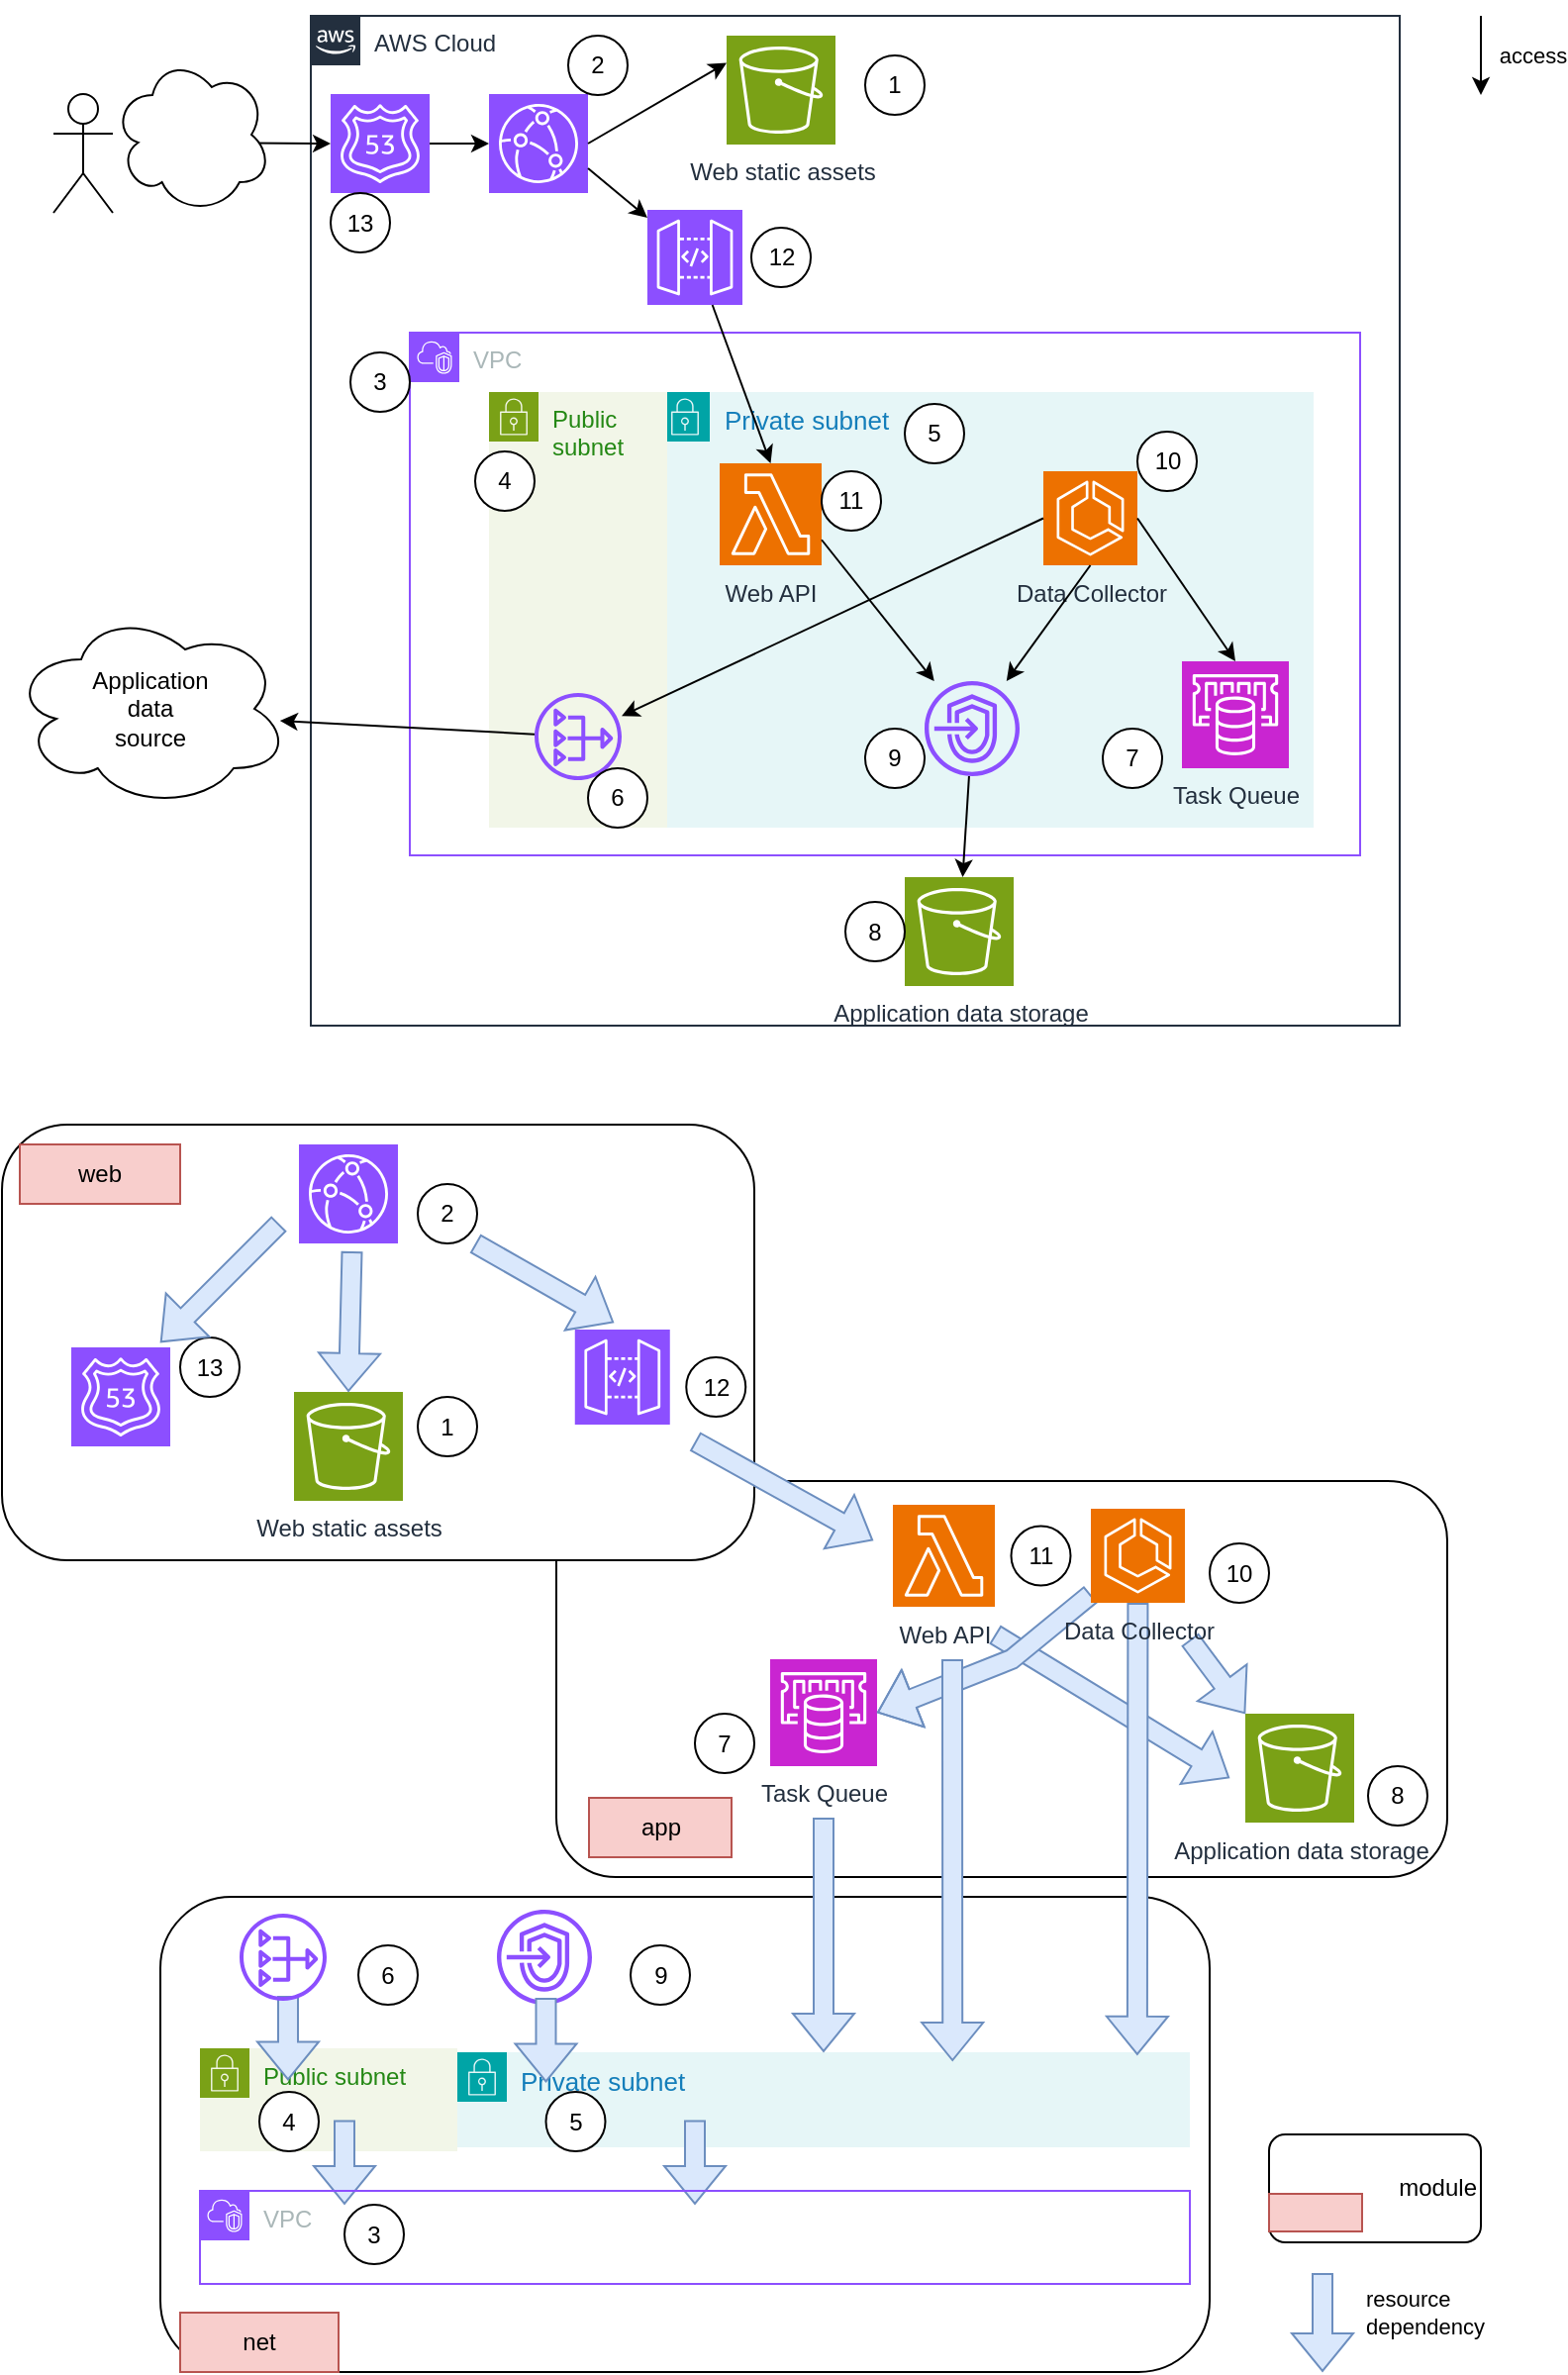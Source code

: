 <mxfile version="26.0.3">
  <diagram name="ページ1" id="hKgGuZQCDKhciT8kaQb7">
    <mxGraphModel dx="1434" dy="892" grid="1" gridSize="10" guides="1" tooltips="1" connect="1" arrows="1" fold="1" page="1" pageScale="1" pageWidth="827" pageHeight="1169" math="0" shadow="0">
      <root>
        <mxCell id="0" />
        <mxCell id="1" parent="0" />
        <mxCell id="pa022KYhptgoJ9Tz1mLA-370" value="" style="rounded=1;whiteSpace=wrap;html=1;" parent="1" vertex="1">
          <mxGeometry x="300" y="780" width="450" height="200" as="geometry" />
        </mxCell>
        <mxCell id="pa022KYhptgoJ9Tz1mLA-366" value="" style="rounded=1;whiteSpace=wrap;html=1;" parent="1" vertex="1">
          <mxGeometry x="100" y="990" width="530" height="240" as="geometry" />
        </mxCell>
        <mxCell id="pa022KYhptgoJ9Tz1mLA-362" value="" style="rounded=1;whiteSpace=wrap;html=1;" parent="1" vertex="1">
          <mxGeometry x="20" y="600" width="380" height="220" as="geometry" />
        </mxCell>
        <mxCell id="pa022KYhptgoJ9Tz1mLA-19" style="edgeStyle=orthogonalEdgeStyle;rounded=0;orthogonalLoop=1;jettySize=auto;html=1;exitX=0.5;exitY=1;exitDx=0;exitDy=0;" parent="1" edge="1">
          <mxGeometry relative="1" as="geometry">
            <mxPoint x="461" y="477" as="sourcePoint" />
            <mxPoint x="461" y="477" as="targetPoint" />
          </mxGeometry>
        </mxCell>
        <mxCell id="pa022KYhptgoJ9Tz1mLA-47" value="Application&lt;div&gt;data&lt;/div&gt;&lt;div&gt;source&lt;/div&gt;" style="ellipse;shape=cloud;whiteSpace=wrap;html=1;" parent="1" vertex="1">
          <mxGeometry x="25" y="340" width="140" height="100" as="geometry" />
        </mxCell>
        <mxCell id="pa022KYhptgoJ9Tz1mLA-84" value="AWS Cloud" style="points=[[0,0],[0.25,0],[0.5,0],[0.75,0],[1,0],[1,0.25],[1,0.5],[1,0.75],[1,1],[0.75,1],[0.5,1],[0.25,1],[0,1],[0,0.75],[0,0.5],[0,0.25]];outlineConnect=0;gradientColor=none;html=1;whiteSpace=wrap;fontSize=12;fontStyle=0;container=1;pointerEvents=0;collapsible=0;recursiveResize=0;shape=mxgraph.aws4.group;grIcon=mxgraph.aws4.group_aws_cloud_alt;strokeColor=#232F3E;fillColor=none;verticalAlign=top;align=left;spacingLeft=30;fontColor=#232F3E;dashed=0;" parent="1" vertex="1">
          <mxGeometry x="176" y="40" width="550" height="510" as="geometry" />
        </mxCell>
        <mxCell id="pa022KYhptgoJ9Tz1mLA-85" value="" style="sketch=0;points=[[0,0,0],[0.25,0,0],[0.5,0,0],[0.75,0,0],[1,0,0],[0,1,0],[0.25,1,0],[0.5,1,0],[0.75,1,0],[1,1,0],[0,0.25,0],[0,0.5,0],[0,0.75,0],[1,0.25,0],[1,0.5,0],[1,0.75,0]];outlineConnect=0;fontColor=#232F3E;fillColor=#8C4FFF;strokeColor=#ffffff;dashed=0;verticalLabelPosition=bottom;verticalAlign=top;align=center;html=1;fontSize=13;fontStyle=0;aspect=fixed;shape=mxgraph.aws4.resourceIcon;resIcon=mxgraph.aws4.cloudfront;" parent="pa022KYhptgoJ9Tz1mLA-84" vertex="1">
          <mxGeometry x="90" y="39.5" width="50" height="50" as="geometry" />
        </mxCell>
        <mxCell id="pa022KYhptgoJ9Tz1mLA-86" value="VPC" style="points=[[0,0],[0.25,0],[0.5,0],[0.75,0],[1,0],[1,0.25],[1,0.5],[1,0.75],[1,1],[0.75,1],[0.5,1],[0.25,1],[0,1],[0,0.75],[0,0.5],[0,0.25]];outlineConnect=0;gradientColor=none;html=1;whiteSpace=wrap;fontSize=12;fontStyle=0;container=1;pointerEvents=0;collapsible=0;recursiveResize=0;shape=mxgraph.aws4.group;grIcon=mxgraph.aws4.group_vpc2;strokeColor=#8C4FFF;fillColor=none;verticalAlign=top;align=left;spacingLeft=30;fontColor=#AAB7B8;dashed=0;" parent="pa022KYhptgoJ9Tz1mLA-84" vertex="1">
          <mxGeometry x="50" y="160" width="480" height="264" as="geometry" />
        </mxCell>
        <mxCell id="pa022KYhptgoJ9Tz1mLA-87" value="Private subnet" style="points=[[0,0],[0.25,0],[0.5,0],[0.75,0],[1,0],[1,0.25],[1,0.5],[1,0.75],[1,1],[0.75,1],[0.5,1],[0.25,1],[0,1],[0,0.75],[0,0.5],[0,0.25]];outlineConnect=0;gradientColor=none;html=1;whiteSpace=wrap;fontSize=13;fontStyle=0;container=1;pointerEvents=0;collapsible=0;recursiveResize=0;shape=mxgraph.aws4.group;grIcon=mxgraph.aws4.group_security_group;grStroke=0;strokeColor=#00A4A6;fillColor=#E6F6F7;verticalAlign=top;align=left;spacingLeft=30;fontColor=#147EBA;dashed=0;" parent="pa022KYhptgoJ9Tz1mLA-86" vertex="1">
          <mxGeometry x="126.5" y="30" width="330" height="220" as="geometry" />
        </mxCell>
        <mxCell id="pa022KYhptgoJ9Tz1mLA-88" value="Data Collector" style="sketch=0;points=[[0,0,0],[0.25,0,0],[0.5,0,0],[0.75,0,0],[1,0,0],[0,1,0],[0.25,1,0],[0.5,1,0],[0.75,1,0],[1,1,0],[0,0.25,0],[0,0.5,0],[0,0.75,0],[1,0.25,0],[1,0.5,0],[1,0.75,0]];outlineConnect=0;fontColor=#232F3E;fillColor=#ED7100;strokeColor=#ffffff;dashed=0;verticalLabelPosition=bottom;verticalAlign=top;align=center;html=1;fontSize=12;fontStyle=0;aspect=fixed;shape=mxgraph.aws4.resourceIcon;resIcon=mxgraph.aws4.ecs;" parent="pa022KYhptgoJ9Tz1mLA-87" vertex="1">
          <mxGeometry x="193.5" y="40" width="47.5" height="47.5" as="geometry" />
        </mxCell>
        <mxCell id="pa022KYhptgoJ9Tz1mLA-89" value="Web API" style="sketch=0;points=[[0,0,0],[0.25,0,0],[0.5,0,0],[0.75,0,0],[1,0,0],[0,1,0],[0.25,1,0],[0.5,1,0],[0.75,1,0],[1,1,0],[0,0.25,0],[0,0.5,0],[0,0.75,0],[1,0.25,0],[1,0.5,0],[1,0.75,0]];outlineConnect=0;fontColor=#232F3E;fillColor=#ED7100;strokeColor=#ffffff;dashed=0;verticalLabelPosition=bottom;verticalAlign=top;align=center;html=1;fontSize=12;fontStyle=0;aspect=fixed;shape=mxgraph.aws4.resourceIcon;resIcon=mxgraph.aws4.lambda;" parent="pa022KYhptgoJ9Tz1mLA-87" vertex="1">
          <mxGeometry x="30" y="36" width="51.5" height="51.5" as="geometry" />
        </mxCell>
        <mxCell id="pa022KYhptgoJ9Tz1mLA-90" value="" style="sketch=0;outlineConnect=0;fontColor=#232F3E;gradientColor=none;fillColor=#8C4FFF;strokeColor=none;dashed=0;verticalLabelPosition=bottom;verticalAlign=top;align=center;html=1;fontSize=12;fontStyle=0;aspect=fixed;pointerEvents=1;shape=mxgraph.aws4.endpoints;" parent="pa022KYhptgoJ9Tz1mLA-87" vertex="1">
          <mxGeometry x="133.5" y="146" width="48" height="48" as="geometry" />
        </mxCell>
        <mxCell id="pa022KYhptgoJ9Tz1mLA-91" value="Task Queue" style="sketch=0;points=[[0,0,0],[0.25,0,0],[0.5,0,0],[0.75,0,0],[1,0,0],[0,1,0],[0.25,1,0],[0.5,1,0],[0.75,1,0],[1,1,0],[0,0.25,0],[0,0.5,0],[0,0.75,0],[1,0.25,0],[1,0.5,0],[1,0.75,0]];outlineConnect=0;fontColor=#232F3E;fillColor=#C925D1;strokeColor=#ffffff;dashed=0;verticalLabelPosition=bottom;verticalAlign=top;align=center;html=1;fontSize=12;fontStyle=0;aspect=fixed;shape=mxgraph.aws4.resourceIcon;resIcon=mxgraph.aws4.elasticache;" parent="pa022KYhptgoJ9Tz1mLA-87" vertex="1">
          <mxGeometry x="263.5" y="136" width="54" height="54" as="geometry" />
        </mxCell>
        <mxCell id="pa022KYhptgoJ9Tz1mLA-92" style="edgeStyle=orthogonalEdgeStyle;rounded=0;orthogonalLoop=1;jettySize=auto;html=1;exitX=0.5;exitY=1;exitDx=0;exitDy=0;exitPerimeter=0;" parent="pa022KYhptgoJ9Tz1mLA-87" source="pa022KYhptgoJ9Tz1mLA-91" target="pa022KYhptgoJ9Tz1mLA-91" edge="1">
          <mxGeometry relative="1" as="geometry" />
        </mxCell>
        <mxCell id="pa022KYhptgoJ9Tz1mLA-93" value="" style="endArrow=classic;html=1;rounded=0;exitX=1;exitY=0.5;exitDx=0;exitDy=0;exitPerimeter=0;entryX=0.5;entryY=0;entryDx=0;entryDy=0;entryPerimeter=0;" parent="pa022KYhptgoJ9Tz1mLA-87" source="pa022KYhptgoJ9Tz1mLA-88" target="pa022KYhptgoJ9Tz1mLA-91" edge="1">
          <mxGeometry width="50" height="50" relative="1" as="geometry">
            <mxPoint x="-26.5" y="96" as="sourcePoint" />
            <mxPoint x="23.5" y="46" as="targetPoint" />
          </mxGeometry>
        </mxCell>
        <mxCell id="pa022KYhptgoJ9Tz1mLA-94" value="" style="endArrow=classic;html=1;rounded=0;exitX=0.5;exitY=1;exitDx=0;exitDy=0;exitPerimeter=0;" parent="pa022KYhptgoJ9Tz1mLA-87" source="pa022KYhptgoJ9Tz1mLA-88" target="pa022KYhptgoJ9Tz1mLA-90" edge="1">
          <mxGeometry width="50" height="50" relative="1" as="geometry">
            <mxPoint x="-26.5" y="96" as="sourcePoint" />
            <mxPoint x="23.5" y="46" as="targetPoint" />
          </mxGeometry>
        </mxCell>
        <mxCell id="pa022KYhptgoJ9Tz1mLA-95" value="" style="endArrow=classic;html=1;rounded=0;exitX=1;exitY=0.75;exitDx=0;exitDy=0;exitPerimeter=0;" parent="pa022KYhptgoJ9Tz1mLA-87" source="pa022KYhptgoJ9Tz1mLA-89" target="pa022KYhptgoJ9Tz1mLA-90" edge="1">
          <mxGeometry width="50" height="50" relative="1" as="geometry">
            <mxPoint x="-26.5" y="96" as="sourcePoint" />
            <mxPoint x="23.5" y="46" as="targetPoint" />
          </mxGeometry>
        </mxCell>
        <mxCell id="pa022KYhptgoJ9Tz1mLA-96" value="5" style="ellipse;whiteSpace=wrap;html=1;aspect=fixed;" parent="pa022KYhptgoJ9Tz1mLA-87" vertex="1">
          <mxGeometry x="123.5" y="6" width="30" height="30" as="geometry" />
        </mxCell>
        <mxCell id="pa022KYhptgoJ9Tz1mLA-97" value="7" style="ellipse;whiteSpace=wrap;html=1;aspect=fixed;" parent="pa022KYhptgoJ9Tz1mLA-87" vertex="1">
          <mxGeometry x="223.5" y="170" width="30" height="30" as="geometry" />
        </mxCell>
        <mxCell id="pa022KYhptgoJ9Tz1mLA-98" value="10" style="ellipse;whiteSpace=wrap;html=1;aspect=fixed;" parent="pa022KYhptgoJ9Tz1mLA-87" vertex="1">
          <mxGeometry x="241" y="20" width="30" height="30" as="geometry" />
        </mxCell>
        <mxCell id="pa022KYhptgoJ9Tz1mLA-99" value="11" style="ellipse;whiteSpace=wrap;html=1;aspect=fixed;" parent="pa022KYhptgoJ9Tz1mLA-87" vertex="1">
          <mxGeometry x="81.5" y="40" width="30" height="30" as="geometry" />
        </mxCell>
        <mxCell id="pa022KYhptgoJ9Tz1mLA-100" value="9" style="ellipse;whiteSpace=wrap;html=1;aspect=fixed;" parent="pa022KYhptgoJ9Tz1mLA-87" vertex="1">
          <mxGeometry x="103.5" y="170" width="30" height="30" as="geometry" />
        </mxCell>
        <mxCell id="pa022KYhptgoJ9Tz1mLA-101" value="Public subnet" style="points=[[0,0],[0.25,0],[0.5,0],[0.75,0],[1,0],[1,0.25],[1,0.5],[1,0.75],[1,1],[0.75,1],[0.5,1],[0.25,1],[0,1],[0,0.75],[0,0.5],[0,0.25]];outlineConnect=0;gradientColor=none;html=1;whiteSpace=wrap;fontSize=12;fontStyle=0;container=1;pointerEvents=0;collapsible=0;recursiveResize=0;shape=mxgraph.aws4.group;grIcon=mxgraph.aws4.group_security_group;grStroke=0;strokeColor=#7AA116;fillColor=#F2F6E8;verticalAlign=top;align=left;spacingLeft=30;fontColor=#248814;dashed=0;" parent="pa022KYhptgoJ9Tz1mLA-86" vertex="1">
          <mxGeometry x="40" y="30" width="90" height="220" as="geometry" />
        </mxCell>
        <mxCell id="pa022KYhptgoJ9Tz1mLA-102" value="" style="sketch=0;outlineConnect=0;fontColor=#232F3E;gradientColor=none;fillColor=#8C4FFF;strokeColor=none;dashed=0;verticalLabelPosition=bottom;verticalAlign=top;align=center;html=1;fontSize=12;fontStyle=0;aspect=fixed;pointerEvents=1;shape=mxgraph.aws4.nat_gateway;" parent="pa022KYhptgoJ9Tz1mLA-101" vertex="1">
          <mxGeometry x="23" y="152" width="44" height="44" as="geometry" />
        </mxCell>
        <mxCell id="pa022KYhptgoJ9Tz1mLA-103" value="4" style="ellipse;whiteSpace=wrap;html=1;aspect=fixed;" parent="pa022KYhptgoJ9Tz1mLA-101" vertex="1">
          <mxGeometry x="-7" y="30" width="30" height="30" as="geometry" />
        </mxCell>
        <mxCell id="pa022KYhptgoJ9Tz1mLA-104" value="6" style="ellipse;whiteSpace=wrap;html=1;aspect=fixed;" parent="pa022KYhptgoJ9Tz1mLA-101" vertex="1">
          <mxGeometry x="50" y="190" width="30" height="30" as="geometry" />
        </mxCell>
        <mxCell id="pa022KYhptgoJ9Tz1mLA-105" value="" style="endArrow=classic;html=1;rounded=0;exitX=0;exitY=0.5;exitDx=0;exitDy=0;exitPerimeter=0;" parent="pa022KYhptgoJ9Tz1mLA-86" source="pa022KYhptgoJ9Tz1mLA-88" target="pa022KYhptgoJ9Tz1mLA-102" edge="1">
          <mxGeometry width="50" height="50" relative="1" as="geometry">
            <mxPoint x="100" y="126" as="sourcePoint" />
            <mxPoint x="150" y="76" as="targetPoint" />
          </mxGeometry>
        </mxCell>
        <mxCell id="pa022KYhptgoJ9Tz1mLA-106" value="" style="sketch=0;points=[[0,0,0],[0.25,0,0],[0.5,0,0],[0.75,0,0],[1,0,0],[0,1,0],[0.25,1,0],[0.5,1,0],[0.75,1,0],[1,1,0],[0,0.25,0],[0,0.5,0],[0,0.75,0],[1,0.25,0],[1,0.5,0],[1,0.75,0]];outlineConnect=0;fontColor=#232F3E;fillColor=#8C4FFF;strokeColor=#ffffff;dashed=0;verticalLabelPosition=bottom;verticalAlign=top;align=center;html=1;fontSize=12;fontStyle=0;aspect=fixed;shape=mxgraph.aws4.resourceIcon;resIcon=mxgraph.aws4.route_53;" parent="pa022KYhptgoJ9Tz1mLA-84" vertex="1">
          <mxGeometry x="10" y="39.5" width="50" height="50" as="geometry" />
        </mxCell>
        <mxCell id="pa022KYhptgoJ9Tz1mLA-107" value="Web static assets" style="sketch=0;points=[[0,0,0],[0.25,0,0],[0.5,0,0],[0.75,0,0],[1,0,0],[0,1,0],[0.25,1,0],[0.5,1,0],[0.75,1,0],[1,1,0],[0,0.25,0],[0,0.5,0],[0,0.75,0],[1,0.25,0],[1,0.5,0],[1,0.75,0]];outlineConnect=0;fontColor=#232F3E;fillColor=#7AA116;strokeColor=#ffffff;dashed=0;verticalLabelPosition=bottom;verticalAlign=top;align=center;html=1;fontSize=12;fontStyle=0;aspect=fixed;shape=mxgraph.aws4.resourceIcon;resIcon=mxgraph.aws4.s3;" parent="pa022KYhptgoJ9Tz1mLA-84" vertex="1">
          <mxGeometry x="210" y="10" width="55" height="55" as="geometry" />
        </mxCell>
        <mxCell id="pa022KYhptgoJ9Tz1mLA-108" value="Application data storage" style="sketch=0;points=[[0,0,0],[0.25,0,0],[0.5,0,0],[0.75,0,0],[1,0,0],[0,1,0],[0.25,1,0],[0.5,1,0],[0.75,1,0],[1,1,0],[0,0.25,0],[0,0.5,0],[0,0.75,0],[1,0.25,0],[1,0.5,0],[1,0.75,0]];outlineConnect=0;fontColor=#232F3E;fillColor=#7AA116;strokeColor=#ffffff;dashed=0;verticalLabelPosition=bottom;verticalAlign=top;align=center;html=1;fontSize=12;fontStyle=0;aspect=fixed;shape=mxgraph.aws4.resourceIcon;resIcon=mxgraph.aws4.s3;" parent="pa022KYhptgoJ9Tz1mLA-84" vertex="1">
          <mxGeometry x="300" y="435" width="55" height="55" as="geometry" />
        </mxCell>
        <mxCell id="pa022KYhptgoJ9Tz1mLA-109" style="edgeStyle=orthogonalEdgeStyle;rounded=0;orthogonalLoop=1;jettySize=auto;html=1;exitX=0.5;exitY=1;exitDx=0;exitDy=0;exitPerimeter=0;" parent="pa022KYhptgoJ9Tz1mLA-84" source="pa022KYhptgoJ9Tz1mLA-108" target="pa022KYhptgoJ9Tz1mLA-108" edge="1">
          <mxGeometry relative="1" as="geometry" />
        </mxCell>
        <mxCell id="pa022KYhptgoJ9Tz1mLA-110" value="" style="endArrow=classic;html=1;rounded=0;" parent="pa022KYhptgoJ9Tz1mLA-84" source="pa022KYhptgoJ9Tz1mLA-90" target="pa022KYhptgoJ9Tz1mLA-108" edge="1">
          <mxGeometry width="50" height="50" relative="1" as="geometry">
            <mxPoint x="150" y="260" as="sourcePoint" />
            <mxPoint x="200" y="210" as="targetPoint" />
          </mxGeometry>
        </mxCell>
        <mxCell id="pa022KYhptgoJ9Tz1mLA-111" value="" style="endArrow=classic;html=1;rounded=0;exitX=1;exitY=0.5;exitDx=0;exitDy=0;exitPerimeter=0;entryX=0;entryY=0.5;entryDx=0;entryDy=0;entryPerimeter=0;" parent="pa022KYhptgoJ9Tz1mLA-84" source="pa022KYhptgoJ9Tz1mLA-106" target="pa022KYhptgoJ9Tz1mLA-85" edge="1">
          <mxGeometry width="50" height="50" relative="1" as="geometry">
            <mxPoint x="150" y="260" as="sourcePoint" />
            <mxPoint x="200" y="210" as="targetPoint" />
          </mxGeometry>
        </mxCell>
        <mxCell id="pa022KYhptgoJ9Tz1mLA-112" value="" style="endArrow=classic;html=1;rounded=0;exitX=1;exitY=0.5;exitDx=0;exitDy=0;exitPerimeter=0;entryX=0;entryY=0.25;entryDx=0;entryDy=0;entryPerimeter=0;" parent="pa022KYhptgoJ9Tz1mLA-84" source="pa022KYhptgoJ9Tz1mLA-85" target="pa022KYhptgoJ9Tz1mLA-107" edge="1">
          <mxGeometry width="50" height="50" relative="1" as="geometry">
            <mxPoint x="150" y="260" as="sourcePoint" />
            <mxPoint x="200" y="210" as="targetPoint" />
          </mxGeometry>
        </mxCell>
        <mxCell id="pa022KYhptgoJ9Tz1mLA-113" value="" style="endArrow=classic;html=1;rounded=0;exitX=1;exitY=0.75;exitDx=0;exitDy=0;exitPerimeter=0;" parent="pa022KYhptgoJ9Tz1mLA-84" source="pa022KYhptgoJ9Tz1mLA-85" target="pa022KYhptgoJ9Tz1mLA-114" edge="1">
          <mxGeometry width="50" height="50" relative="1" as="geometry">
            <mxPoint x="150" y="260" as="sourcePoint" />
            <mxPoint x="200" y="210" as="targetPoint" />
          </mxGeometry>
        </mxCell>
        <mxCell id="pa022KYhptgoJ9Tz1mLA-114" value="" style="sketch=0;points=[[0,0,0],[0.25,0,0],[0.5,0,0],[0.75,0,0],[1,0,0],[0,1,0],[0.25,1,0],[0.5,1,0],[0.75,1,0],[1,1,0],[0,0.25,0],[0,0.5,0],[0,0.75,0],[1,0.25,0],[1,0.5,0],[1,0.75,0]];outlineConnect=0;fontColor=#232F3E;fillColor=#8C4FFF;strokeColor=#ffffff;dashed=0;verticalLabelPosition=bottom;verticalAlign=top;align=center;html=1;fontSize=12;fontStyle=0;aspect=fixed;shape=mxgraph.aws4.resourceIcon;resIcon=mxgraph.aws4.api_gateway;" parent="pa022KYhptgoJ9Tz1mLA-84" vertex="1">
          <mxGeometry x="170" y="98" width="48" height="48" as="geometry" />
        </mxCell>
        <mxCell id="pa022KYhptgoJ9Tz1mLA-115" value="" style="endArrow=classic;html=1;rounded=0;entryX=0.5;entryY=0;entryDx=0;entryDy=0;entryPerimeter=0;" parent="pa022KYhptgoJ9Tz1mLA-84" source="pa022KYhptgoJ9Tz1mLA-114" target="pa022KYhptgoJ9Tz1mLA-89" edge="1">
          <mxGeometry width="50" height="50" relative="1" as="geometry">
            <mxPoint x="150" y="87" as="sourcePoint" />
            <mxPoint x="220" y="94" as="targetPoint" />
          </mxGeometry>
        </mxCell>
        <mxCell id="pa022KYhptgoJ9Tz1mLA-116" value="1" style="ellipse;whiteSpace=wrap;html=1;aspect=fixed;" parent="pa022KYhptgoJ9Tz1mLA-84" vertex="1">
          <mxGeometry x="280" y="20" width="30" height="30" as="geometry" />
        </mxCell>
        <mxCell id="pa022KYhptgoJ9Tz1mLA-117" value="2" style="ellipse;whiteSpace=wrap;html=1;aspect=fixed;" parent="pa022KYhptgoJ9Tz1mLA-84" vertex="1">
          <mxGeometry x="130" y="10" width="30" height="30" as="geometry" />
        </mxCell>
        <mxCell id="pa022KYhptgoJ9Tz1mLA-118" value="3" style="ellipse;whiteSpace=wrap;html=1;aspect=fixed;" parent="pa022KYhptgoJ9Tz1mLA-84" vertex="1">
          <mxGeometry x="20" y="170" width="30" height="30" as="geometry" />
        </mxCell>
        <mxCell id="pa022KYhptgoJ9Tz1mLA-119" value="12" style="ellipse;whiteSpace=wrap;html=1;aspect=fixed;" parent="pa022KYhptgoJ9Tz1mLA-84" vertex="1">
          <mxGeometry x="222.5" y="107" width="30" height="30" as="geometry" />
        </mxCell>
        <mxCell id="pa022KYhptgoJ9Tz1mLA-120" value="13" style="ellipse;whiteSpace=wrap;html=1;aspect=fixed;" parent="pa022KYhptgoJ9Tz1mLA-84" vertex="1">
          <mxGeometry x="10" y="89.5" width="30" height="30" as="geometry" />
        </mxCell>
        <mxCell id="pa022KYhptgoJ9Tz1mLA-121" value="8" style="ellipse;whiteSpace=wrap;html=1;aspect=fixed;" parent="pa022KYhptgoJ9Tz1mLA-84" vertex="1">
          <mxGeometry x="270" y="447.5" width="30" height="30" as="geometry" />
        </mxCell>
        <mxCell id="pa022KYhptgoJ9Tz1mLA-122" style="edgeStyle=orthogonalEdgeStyle;rounded=0;orthogonalLoop=1;jettySize=auto;html=1;exitX=0.5;exitY=1;exitDx=0;exitDy=0;" parent="1" edge="1">
          <mxGeometry relative="1" as="geometry">
            <mxPoint x="471" y="487" as="sourcePoint" />
            <mxPoint x="471" y="487" as="targetPoint" />
          </mxGeometry>
        </mxCell>
        <mxCell id="pa022KYhptgoJ9Tz1mLA-124" value="" style="shape=umlActor;verticalLabelPosition=bottom;verticalAlign=top;html=1;outlineConnect=0;" parent="1" vertex="1">
          <mxGeometry x="46" y="79.5" width="30" height="60" as="geometry" />
        </mxCell>
        <mxCell id="pa022KYhptgoJ9Tz1mLA-125" value="" style="endArrow=classic;html=1;rounded=0;entryX=0.96;entryY=0.7;entryDx=0;entryDy=0;entryPerimeter=0;" parent="1" source="pa022KYhptgoJ9Tz1mLA-102" edge="1">
          <mxGeometry width="50" height="50" relative="1" as="geometry">
            <mxPoint x="336" y="296" as="sourcePoint" />
            <mxPoint x="160.4" y="396" as="targetPoint" />
          </mxGeometry>
        </mxCell>
        <mxCell id="pa022KYhptgoJ9Tz1mLA-126" value="" style="endArrow=classic;html=1;rounded=0;exitX=0.16;exitY=0.55;exitDx=0;exitDy=0;exitPerimeter=0;entryX=0;entryY=0.5;entryDx=0;entryDy=0;entryPerimeter=0;" parent="1" source="pa022KYhptgoJ9Tz1mLA-48" target="pa022KYhptgoJ9Tz1mLA-106" edge="1">
          <mxGeometry width="50" height="50" relative="1" as="geometry">
            <mxPoint x="336" y="310" as="sourcePoint" />
            <mxPoint x="386" y="260" as="targetPoint" />
          </mxGeometry>
        </mxCell>
        <mxCell id="pa022KYhptgoJ9Tz1mLA-48" value="" style="ellipse;shape=cloud;whiteSpace=wrap;html=1;" parent="1" vertex="1">
          <mxGeometry x="76" y="60" width="80" height="80" as="geometry" />
        </mxCell>
        <mxCell id="pa022KYhptgoJ9Tz1mLA-233" value="Web static assets" style="sketch=0;points=[[0,0,0],[0.25,0,0],[0.5,0,0],[0.75,0,0],[1,0,0],[0,1,0],[0.25,1,0],[0.5,1,0],[0.75,1,0],[1,1,0],[0,0.25,0],[0,0.5,0],[0,0.75,0],[1,0.25,0],[1,0.5,0],[1,0.75,0]];outlineConnect=0;fontColor=#232F3E;fillColor=#7AA116;strokeColor=#ffffff;dashed=0;verticalLabelPosition=bottom;verticalAlign=top;align=center;html=1;fontSize=12;fontStyle=0;aspect=fixed;shape=mxgraph.aws4.resourceIcon;resIcon=mxgraph.aws4.s3;" parent="1" vertex="1">
          <mxGeometry x="167.5" y="735" width="55" height="55" as="geometry" />
        </mxCell>
        <mxCell id="pa022KYhptgoJ9Tz1mLA-235" value="" style="sketch=0;points=[[0,0,0],[0.25,0,0],[0.5,0,0],[0.75,0,0],[1,0,0],[0,1,0],[0.25,1,0],[0.5,1,0],[0.75,1,0],[1,1,0],[0,0.25,0],[0,0.5,0],[0,0.75,0],[1,0.25,0],[1,0.5,0],[1,0.75,0]];outlineConnect=0;fontColor=#232F3E;fillColor=#8C4FFF;strokeColor=#ffffff;dashed=0;verticalLabelPosition=bottom;verticalAlign=top;align=center;html=1;fontSize=13;fontStyle=0;aspect=fixed;shape=mxgraph.aws4.resourceIcon;resIcon=mxgraph.aws4.cloudfront;" parent="1" vertex="1">
          <mxGeometry x="170" y="610" width="50" height="50" as="geometry" />
        </mxCell>
        <mxCell id="pa022KYhptgoJ9Tz1mLA-256" value="" style="sketch=0;points=[[0,0,0],[0.25,0,0],[0.5,0,0],[0.75,0,0],[1,0,0],[0,1,0],[0.25,1,0],[0.5,1,0],[0.75,1,0],[1,1,0],[0,0.25,0],[0,0.5,0],[0,0.75,0],[1,0.25,0],[1,0.5,0],[1,0.75,0]];outlineConnect=0;fontColor=#232F3E;fillColor=#8C4FFF;strokeColor=#ffffff;dashed=0;verticalLabelPosition=bottom;verticalAlign=top;align=center;html=1;fontSize=12;fontStyle=0;aspect=fixed;shape=mxgraph.aws4.resourceIcon;resIcon=mxgraph.aws4.route_53;" parent="1" vertex="1">
          <mxGeometry x="55" y="712.5" width="50" height="50" as="geometry" />
        </mxCell>
        <mxCell id="pa022KYhptgoJ9Tz1mLA-257" value="Application data storage" style="sketch=0;points=[[0,0,0],[0.25,0,0],[0.5,0,0],[0.75,0,0],[1,0,0],[0,1,0],[0.25,1,0],[0.5,1,0],[0.75,1,0],[1,1,0],[0,0.25,0],[0,0.5,0],[0,0.75,0],[1,0.25,0],[1,0.5,0],[1,0.75,0]];outlineConnect=0;fontColor=#232F3E;fillColor=#7AA116;strokeColor=#ffffff;dashed=0;verticalLabelPosition=bottom;verticalAlign=top;align=center;html=1;fontSize=12;fontStyle=0;aspect=fixed;shape=mxgraph.aws4.resourceIcon;resIcon=mxgraph.aws4.s3;" parent="1" vertex="1">
          <mxGeometry x="648" y="897.5" width="55" height="55" as="geometry" />
        </mxCell>
        <mxCell id="pa022KYhptgoJ9Tz1mLA-258" style="edgeStyle=orthogonalEdgeStyle;rounded=0;orthogonalLoop=1;jettySize=auto;html=1;exitX=0.5;exitY=1;exitDx=0;exitDy=0;exitPerimeter=0;" parent="1" source="pa022KYhptgoJ9Tz1mLA-257" target="pa022KYhptgoJ9Tz1mLA-257" edge="1">
          <mxGeometry relative="1" as="geometry" />
        </mxCell>
        <mxCell id="pa022KYhptgoJ9Tz1mLA-263" value="" style="sketch=0;points=[[0,0,0],[0.25,0,0],[0.5,0,0],[0.75,0,0],[1,0,0],[0,1,0],[0.25,1,0],[0.5,1,0],[0.75,1,0],[1,1,0],[0,0.25,0],[0,0.5,0],[0,0.75,0],[1,0.25,0],[1,0.5,0],[1,0.75,0]];outlineConnect=0;fontColor=#232F3E;fillColor=#8C4FFF;strokeColor=#ffffff;dashed=0;verticalLabelPosition=bottom;verticalAlign=top;align=center;html=1;fontSize=12;fontStyle=0;aspect=fixed;shape=mxgraph.aws4.resourceIcon;resIcon=mxgraph.aws4.api_gateway;" parent="1" vertex="1">
          <mxGeometry x="309.38" y="703.5" width="48" height="48" as="geometry" />
        </mxCell>
        <mxCell id="pa022KYhptgoJ9Tz1mLA-291" value="Public subnet" style="points=[[0,0],[0.25,0],[0.5,0],[0.75,0],[1,0],[1,0.25],[1,0.5],[1,0.75],[1,1],[0.75,1],[0.5,1],[0.25,1],[0,1],[0,0.75],[0,0.5],[0,0.25]];outlineConnect=0;gradientColor=none;html=1;whiteSpace=wrap;fontSize=12;fontStyle=0;container=1;pointerEvents=0;collapsible=0;recursiveResize=0;shape=mxgraph.aws4.group;grIcon=mxgraph.aws4.group_security_group;grStroke=0;strokeColor=#7AA116;fillColor=#F2F6E8;verticalAlign=top;align=left;spacingLeft=30;fontColor=#248814;dashed=0;" parent="1" vertex="1">
          <mxGeometry x="120" y="1066.5" width="130" height="52" as="geometry" />
        </mxCell>
        <mxCell id="pa022KYhptgoJ9Tz1mLA-317" value="4" style="ellipse;whiteSpace=wrap;html=1;aspect=fixed;" parent="pa022KYhptgoJ9Tz1mLA-291" vertex="1">
          <mxGeometry x="30" y="22" width="30" height="30" as="geometry" />
        </mxCell>
        <mxCell id="pa022KYhptgoJ9Tz1mLA-341" value="" style="shape=flexArrow;endArrow=classic;html=1;rounded=0;fillColor=#dae8fc;strokeColor=#6c8ebf;" parent="pa022KYhptgoJ9Tz1mLA-291" edge="1">
          <mxGeometry width="50" height="50" relative="1" as="geometry">
            <mxPoint x="73" y="36.25" as="sourcePoint" />
            <mxPoint x="73" y="79" as="targetPoint" />
          </mxGeometry>
        </mxCell>
        <mxCell id="pa022KYhptgoJ9Tz1mLA-345" value="" style="shape=flexArrow;endArrow=classic;html=1;rounded=0;fillColor=#dae8fc;strokeColor=#6c8ebf;" parent="pa022KYhptgoJ9Tz1mLA-291" edge="1">
          <mxGeometry width="50" height="50" relative="1" as="geometry">
            <mxPoint x="44.5" y="-26.5" as="sourcePoint" />
            <mxPoint x="44.5" y="16.25" as="targetPoint" />
          </mxGeometry>
        </mxCell>
        <mxCell id="pa022KYhptgoJ9Tz1mLA-296" value="Web API" style="sketch=0;points=[[0,0,0],[0.25,0,0],[0.5,0,0],[0.75,0,0],[1,0,0],[0,1,0],[0.25,1,0],[0.5,1,0],[0.75,1,0],[1,1,0],[0,0.25,0],[0,0.5,0],[0,0.75,0],[1,0.25,0],[1,0.5,0],[1,0.75,0]];outlineConnect=0;fontColor=#232F3E;fillColor=#ED7100;strokeColor=#ffffff;dashed=0;verticalLabelPosition=bottom;verticalAlign=top;align=center;html=1;fontSize=12;fontStyle=0;aspect=fixed;shape=mxgraph.aws4.resourceIcon;resIcon=mxgraph.aws4.lambda;" parent="1" vertex="1">
          <mxGeometry x="470" y="792" width="51.5" height="51.5" as="geometry" />
        </mxCell>
        <mxCell id="pa022KYhptgoJ9Tz1mLA-297" value="" style="sketch=0;outlineConnect=0;fontColor=#232F3E;gradientColor=none;fillColor=#8C4FFF;strokeColor=none;dashed=0;verticalLabelPosition=bottom;verticalAlign=top;align=center;html=1;fontSize=12;fontStyle=0;aspect=fixed;pointerEvents=1;shape=mxgraph.aws4.endpoints;" parent="1" vertex="1">
          <mxGeometry x="270" y="996.5" width="48" height="48" as="geometry" />
        </mxCell>
        <mxCell id="pa022KYhptgoJ9Tz1mLA-298" value="Task Queue" style="sketch=0;points=[[0,0,0],[0.25,0,0],[0.5,0,0],[0.75,0,0],[1,0,0],[0,1,0],[0.25,1,0],[0.5,1,0],[0.75,1,0],[1,1,0],[0,0.25,0],[0,0.5,0],[0,0.75,0],[1,0.25,0],[1,0.5,0],[1,0.75,0]];outlineConnect=0;fontColor=#232F3E;fillColor=#C925D1;strokeColor=#ffffff;dashed=0;verticalLabelPosition=bottom;verticalAlign=top;align=center;html=1;fontSize=12;fontStyle=0;aspect=fixed;shape=mxgraph.aws4.resourceIcon;resIcon=mxgraph.aws4.elasticache;" parent="1" vertex="1">
          <mxGeometry x="408" y="870" width="54" height="54" as="geometry" />
        </mxCell>
        <mxCell id="pa022KYhptgoJ9Tz1mLA-299" style="edgeStyle=orthogonalEdgeStyle;rounded=0;orthogonalLoop=1;jettySize=auto;html=1;exitX=0.5;exitY=1;exitDx=0;exitDy=0;exitPerimeter=0;" parent="1" source="pa022KYhptgoJ9Tz1mLA-298" target="pa022KYhptgoJ9Tz1mLA-298" edge="1">
          <mxGeometry relative="1" as="geometry" />
        </mxCell>
        <mxCell id="pa022KYhptgoJ9Tz1mLA-303" value="" style="sketch=0;outlineConnect=0;fontColor=#232F3E;gradientColor=none;fillColor=#8C4FFF;strokeColor=none;dashed=0;verticalLabelPosition=bottom;verticalAlign=top;align=center;html=1;fontSize=12;fontStyle=0;aspect=fixed;pointerEvents=1;shape=mxgraph.aws4.nat_gateway;" parent="1" vertex="1">
          <mxGeometry x="140" y="998.5" width="44" height="44" as="geometry" />
        </mxCell>
        <mxCell id="pa022KYhptgoJ9Tz1mLA-306" value="Private subnet" style="points=[[0,0],[0.25,0],[0.5,0],[0.75,0],[1,0],[1,0.25],[1,0.5],[1,0.75],[1,1],[0.75,1],[0.5,1],[0.25,1],[0,1],[0,0.75],[0,0.5],[0,0.25]];outlineConnect=0;gradientColor=none;html=1;whiteSpace=wrap;fontSize=13;fontStyle=0;container=1;pointerEvents=0;collapsible=0;recursiveResize=0;shape=mxgraph.aws4.group;grIcon=mxgraph.aws4.group_security_group;grStroke=0;strokeColor=#00A4A6;fillColor=#E6F6F7;verticalAlign=top;align=left;spacingLeft=30;fontColor=#147EBA;dashed=0;" parent="1" vertex="1">
          <mxGeometry x="250" y="1068.5" width="370" height="48" as="geometry" />
        </mxCell>
        <mxCell id="pa022KYhptgoJ9Tz1mLA-319" value="5" style="ellipse;whiteSpace=wrap;html=1;aspect=fixed;" parent="pa022KYhptgoJ9Tz1mLA-306" vertex="1">
          <mxGeometry x="44.75" y="20" width="30" height="30" as="geometry" />
        </mxCell>
        <mxCell id="pa022KYhptgoJ9Tz1mLA-344" value="" style="shape=flexArrow;endArrow=classic;html=1;rounded=0;fillColor=#dae8fc;strokeColor=#6c8ebf;" parent="pa022KYhptgoJ9Tz1mLA-306" edge="1">
          <mxGeometry width="50" height="50" relative="1" as="geometry">
            <mxPoint x="44.75" y="-27.5" as="sourcePoint" />
            <mxPoint x="44.75" y="15.25" as="targetPoint" />
          </mxGeometry>
        </mxCell>
        <mxCell id="pa022KYhptgoJ9Tz1mLA-311" value="1" style="ellipse;whiteSpace=wrap;html=1;aspect=fixed;" parent="1" vertex="1">
          <mxGeometry x="230" y="737.5" width="30" height="30" as="geometry" />
        </mxCell>
        <mxCell id="pa022KYhptgoJ9Tz1mLA-312" value="2" style="ellipse;whiteSpace=wrap;html=1;aspect=fixed;" parent="1" vertex="1">
          <mxGeometry x="230" y="630" width="30" height="30" as="geometry" />
        </mxCell>
        <mxCell id="pa022KYhptgoJ9Tz1mLA-322" value="6" style="ellipse;whiteSpace=wrap;html=1;aspect=fixed;" parent="1" vertex="1">
          <mxGeometry x="200" y="1014.5" width="30" height="30" as="geometry" />
        </mxCell>
        <mxCell id="pa022KYhptgoJ9Tz1mLA-324" value="7" style="ellipse;whiteSpace=wrap;html=1;aspect=fixed;" parent="1" vertex="1">
          <mxGeometry x="370" y="897.5" width="30" height="30" as="geometry" />
        </mxCell>
        <mxCell id="pa022KYhptgoJ9Tz1mLA-325" value="8" style="ellipse;whiteSpace=wrap;html=1;aspect=fixed;" parent="1" vertex="1">
          <mxGeometry x="710" y="924" width="30" height="30" as="geometry" />
        </mxCell>
        <mxCell id="pa022KYhptgoJ9Tz1mLA-328" value="9" style="ellipse;whiteSpace=wrap;html=1;aspect=fixed;" parent="1" vertex="1">
          <mxGeometry x="337.5" y="1014.5" width="30" height="30" as="geometry" />
        </mxCell>
        <mxCell id="pa022KYhptgoJ9Tz1mLA-329" value="10" style="ellipse;whiteSpace=wrap;html=1;aspect=fixed;" parent="1" vertex="1">
          <mxGeometry x="630" y="811.5" width="30" height="30" as="geometry" />
        </mxCell>
        <mxCell id="pa022KYhptgoJ9Tz1mLA-330" value="11" style="ellipse;whiteSpace=wrap;html=1;aspect=fixed;" parent="1" vertex="1">
          <mxGeometry x="529.75" y="802.75" width="30" height="30" as="geometry" />
        </mxCell>
        <mxCell id="pa022KYhptgoJ9Tz1mLA-331" value="12" style="ellipse;whiteSpace=wrap;html=1;aspect=fixed;" parent="1" vertex="1">
          <mxGeometry x="365.63" y="717.5" width="30" height="30" as="geometry" />
        </mxCell>
        <mxCell id="pa022KYhptgoJ9Tz1mLA-332" value="13" style="ellipse;whiteSpace=wrap;html=1;aspect=fixed;" parent="1" vertex="1">
          <mxGeometry x="110" y="707.5" width="30" height="30" as="geometry" />
        </mxCell>
        <mxCell id="pa022KYhptgoJ9Tz1mLA-343" value="" style="shape=flexArrow;endArrow=classic;html=1;rounded=0;fillColor=#dae8fc;strokeColor=#6c8ebf;" parent="1" edge="1">
          <mxGeometry width="50" height="50" relative="1" as="geometry">
            <mxPoint x="370" y="1102.75" as="sourcePoint" />
            <mxPoint x="370" y="1145.5" as="targetPoint" />
          </mxGeometry>
        </mxCell>
        <mxCell id="pa022KYhptgoJ9Tz1mLA-346" value="" style="shape=flexArrow;endArrow=classic;html=1;rounded=0;fillColor=#dae8fc;strokeColor=#6c8ebf;entryX=0;entryY=0;entryDx=0;entryDy=0;entryPerimeter=0;" parent="1" target="pa022KYhptgoJ9Tz1mLA-257" edge="1">
          <mxGeometry width="50" height="50" relative="1" as="geometry">
            <mxPoint x="620" y="860" as="sourcePoint" />
            <mxPoint x="620" y="902.75" as="targetPoint" />
          </mxGeometry>
        </mxCell>
        <mxCell id="pa022KYhptgoJ9Tz1mLA-350" value="" style="shape=flexArrow;endArrow=classic;html=1;rounded=0;fillColor=#dae8fc;strokeColor=#6c8ebf;" parent="1" edge="1">
          <mxGeometry width="50" height="50" relative="1" as="geometry">
            <mxPoint x="521.5" y="857.5" as="sourcePoint" />
            <mxPoint x="640" y="930" as="targetPoint" />
          </mxGeometry>
        </mxCell>
        <mxCell id="pa022KYhptgoJ9Tz1mLA-351" value="" style="shape=flexArrow;endArrow=classic;html=1;rounded=0;fillColor=#dae8fc;strokeColor=#6c8ebf;entryX=1;entryY=0.5;entryDx=0;entryDy=0;entryPerimeter=0;" parent="1" source="pa022KYhptgoJ9Tz1mLA-295" target="pa022KYhptgoJ9Tz1mLA-298" edge="1">
          <mxGeometry width="50" height="50" relative="1" as="geometry">
            <mxPoint x="590" y="870" as="sourcePoint" />
            <mxPoint x="650" y="980" as="targetPoint" />
            <Array as="points">
              <mxPoint x="530" y="870" />
            </Array>
          </mxGeometry>
        </mxCell>
        <mxCell id="pa022KYhptgoJ9Tz1mLA-352" value="" style="shape=flexArrow;endArrow=classic;html=1;rounded=0;fillColor=#dae8fc;strokeColor=#6c8ebf;entryX=0.676;entryY=0.094;entryDx=0;entryDy=0;entryPerimeter=0;" parent="1" target="pa022KYhptgoJ9Tz1mLA-306" edge="1">
          <mxGeometry width="50" height="50" relative="1" as="geometry">
            <mxPoint x="500" y="870" as="sourcePoint" />
            <mxPoint x="500" y="1020" as="targetPoint" />
          </mxGeometry>
        </mxCell>
        <mxCell id="pa022KYhptgoJ9Tz1mLA-353" value="" style="shape=flexArrow;endArrow=classic;html=1;rounded=0;fillColor=#dae8fc;strokeColor=#6c8ebf;entryX=0.931;entryY=0.333;entryDx=0;entryDy=0;entryPerimeter=0;" parent="1" source="pa022KYhptgoJ9Tz1mLA-295" target="pa022KYhptgoJ9Tz1mLA-366" edge="1">
          <mxGeometry width="50" height="50" relative="1" as="geometry">
            <mxPoint x="593.25" y="870" as="sourcePoint" />
            <mxPoint x="593.25" y="1020" as="targetPoint" />
          </mxGeometry>
        </mxCell>
        <mxCell id="pa022KYhptgoJ9Tz1mLA-354" value="" style="shape=flexArrow;endArrow=classic;html=1;rounded=0;fillColor=#dae8fc;strokeColor=#6c8ebf;entryX=0.5;entryY=0;entryDx=0;entryDy=0;" parent="1" target="pa022KYhptgoJ9Tz1mLA-306" edge="1">
          <mxGeometry width="50" height="50" relative="1" as="geometry">
            <mxPoint x="435" y="950" as="sourcePoint" />
            <mxPoint x="433" y="1060" as="targetPoint" />
          </mxGeometry>
        </mxCell>
        <mxCell id="pa022KYhptgoJ9Tz1mLA-355" value="" style="shape=flexArrow;endArrow=classic;html=1;rounded=0;fillColor=#dae8fc;strokeColor=#6c8ebf;" parent="1" edge="1">
          <mxGeometry width="50" height="50" relative="1" as="geometry">
            <mxPoint x="370" y="760" as="sourcePoint" />
            <mxPoint x="460" y="810" as="targetPoint" />
          </mxGeometry>
        </mxCell>
        <mxCell id="pa022KYhptgoJ9Tz1mLA-356" value="" style="shape=flexArrow;endArrow=classic;html=1;rounded=0;fillColor=#dae8fc;strokeColor=#6c8ebf;entryX=0.5;entryY=0;entryDx=0;entryDy=0;entryPerimeter=0;" parent="1" target="pa022KYhptgoJ9Tz1mLA-233" edge="1">
          <mxGeometry width="50" height="50" relative="1" as="geometry">
            <mxPoint x="196.76" y="664" as="sourcePoint" />
            <mxPoint x="309.38" y="730" as="targetPoint" />
          </mxGeometry>
        </mxCell>
        <mxCell id="pa022KYhptgoJ9Tz1mLA-357" value="" style="shape=flexArrow;endArrow=classic;html=1;rounded=0;fillColor=#dae8fc;strokeColor=#6c8ebf;" parent="1" edge="1">
          <mxGeometry width="50" height="50" relative="1" as="geometry">
            <mxPoint x="259" y="660" as="sourcePoint" />
            <mxPoint x="329" y="700" as="targetPoint" />
          </mxGeometry>
        </mxCell>
        <mxCell id="pa022KYhptgoJ9Tz1mLA-360" value="" style="shape=flexArrow;endArrow=classic;html=1;rounded=0;fillColor=#dae8fc;strokeColor=#6c8ebf;" parent="1" edge="1">
          <mxGeometry width="50" height="50" relative="1" as="geometry">
            <mxPoint x="160" y="650" as="sourcePoint" />
            <mxPoint x="100" y="710" as="targetPoint" />
          </mxGeometry>
        </mxCell>
        <mxCell id="pa022KYhptgoJ9Tz1mLA-236" value="VPC" style="points=[[0,0],[0.25,0],[0.5,0],[0.75,0],[1,0],[1,0.25],[1,0.5],[1,0.75],[1,1],[0.75,1],[0.5,1],[0.25,1],[0,1],[0,0.75],[0,0.5],[0,0.25]];outlineConnect=0;gradientColor=none;html=1;whiteSpace=wrap;fontSize=12;fontStyle=0;container=1;pointerEvents=0;collapsible=0;recursiveResize=0;shape=mxgraph.aws4.group;grIcon=mxgraph.aws4.group_vpc2;strokeColor=#8C4FFF;fillColor=none;verticalAlign=top;align=left;spacingLeft=30;fontColor=#AAB7B8;dashed=0;" parent="1" vertex="1">
          <mxGeometry x="120" y="1138.5" width="500" height="47" as="geometry" />
        </mxCell>
        <mxCell id="pa022KYhptgoJ9Tz1mLA-313" value="3" style="ellipse;whiteSpace=wrap;html=1;aspect=fixed;" parent="pa022KYhptgoJ9Tz1mLA-236" vertex="1">
          <mxGeometry x="73" y="7" width="30" height="30" as="geometry" />
        </mxCell>
        <mxCell id="pa022KYhptgoJ9Tz1mLA-295" value="Data Collector" style="sketch=0;points=[[0,0,0],[0.25,0,0],[0.5,0,0],[0.75,0,0],[1,0,0],[0,1,0],[0.25,1,0],[0.5,1,0],[0.75,1,0],[1,1,0],[0,0.25,0],[0,0.5,0],[0,0.75,0],[1,0.25,0],[1,0.5,0],[1,0.75,0]];outlineConnect=0;fontColor=#232F3E;fillColor=#ED7100;strokeColor=#ffffff;dashed=0;verticalLabelPosition=bottom;verticalAlign=top;align=center;html=1;fontSize=12;fontStyle=0;aspect=fixed;shape=mxgraph.aws4.resourceIcon;resIcon=mxgraph.aws4.ecs;" parent="1" vertex="1">
          <mxGeometry x="570" y="794" width="47.5" height="47.5" as="geometry" />
        </mxCell>
        <mxCell id="pa022KYhptgoJ9Tz1mLA-372" value="net" style="text;html=1;align=center;verticalAlign=middle;whiteSpace=wrap;rounded=0;fillColor=#f8cecc;strokeColor=#b85450;" parent="1" vertex="1">
          <mxGeometry x="110" y="1200" width="80" height="30" as="geometry" />
        </mxCell>
        <mxCell id="pa022KYhptgoJ9Tz1mLA-375" value="app" style="text;html=1;align=center;verticalAlign=middle;whiteSpace=wrap;rounded=0;fillColor=#f8cecc;strokeColor=#b85450;" parent="1" vertex="1">
          <mxGeometry x="316.5" y="940" width="72" height="30" as="geometry" />
        </mxCell>
        <mxCell id="pa022KYhptgoJ9Tz1mLA-376" value="web" style="text;html=1;align=center;verticalAlign=middle;whiteSpace=wrap;rounded=0;fillColor=#f8cecc;strokeColor=#b85450;" parent="1" vertex="1">
          <mxGeometry x="29" y="610" width="81" height="30" as="geometry" />
        </mxCell>
        <mxCell id="pa022KYhptgoJ9Tz1mLA-379" value="resource&lt;div&gt;dependency&lt;/div&gt;" style="shape=flexArrow;endArrow=classic;html=1;rounded=0;fillColor=#dae8fc;strokeColor=#6c8ebf;align=left;" parent="1" edge="1">
          <mxGeometry x="-0.2" y="20" width="50" height="50" relative="1" as="geometry">
            <mxPoint x="687" y="1180" as="sourcePoint" />
            <mxPoint x="687" y="1230" as="targetPoint" />
            <mxPoint as="offset" />
          </mxGeometry>
        </mxCell>
        <mxCell id="pa022KYhptgoJ9Tz1mLA-380" value="module" style="rounded=1;whiteSpace=wrap;html=1;align=right;" parent="1" vertex="1">
          <mxGeometry x="660" y="1110" width="107" height="54.5" as="geometry" />
        </mxCell>
        <mxCell id="pa022KYhptgoJ9Tz1mLA-381" value="" style="text;html=1;align=center;verticalAlign=middle;whiteSpace=wrap;rounded=0;fillColor=#f8cecc;strokeColor=#b85450;" parent="1" vertex="1">
          <mxGeometry x="660" y="1140" width="47" height="19" as="geometry" />
        </mxCell>
        <mxCell id="pa022KYhptgoJ9Tz1mLA-383" value="access" style="endArrow=classic;html=1;rounded=0;exitX=0;exitY=0.5;exitDx=0;exitDy=0;exitPerimeter=0;" parent="1" edge="1">
          <mxGeometry y="26" width="50" height="50" relative="1" as="geometry">
            <mxPoint x="767" y="40" as="sourcePoint" />
            <mxPoint x="767" y="80" as="targetPoint" />
            <Array as="points" />
            <mxPoint as="offset" />
          </mxGeometry>
        </mxCell>
      </root>
    </mxGraphModel>
  </diagram>
</mxfile>
